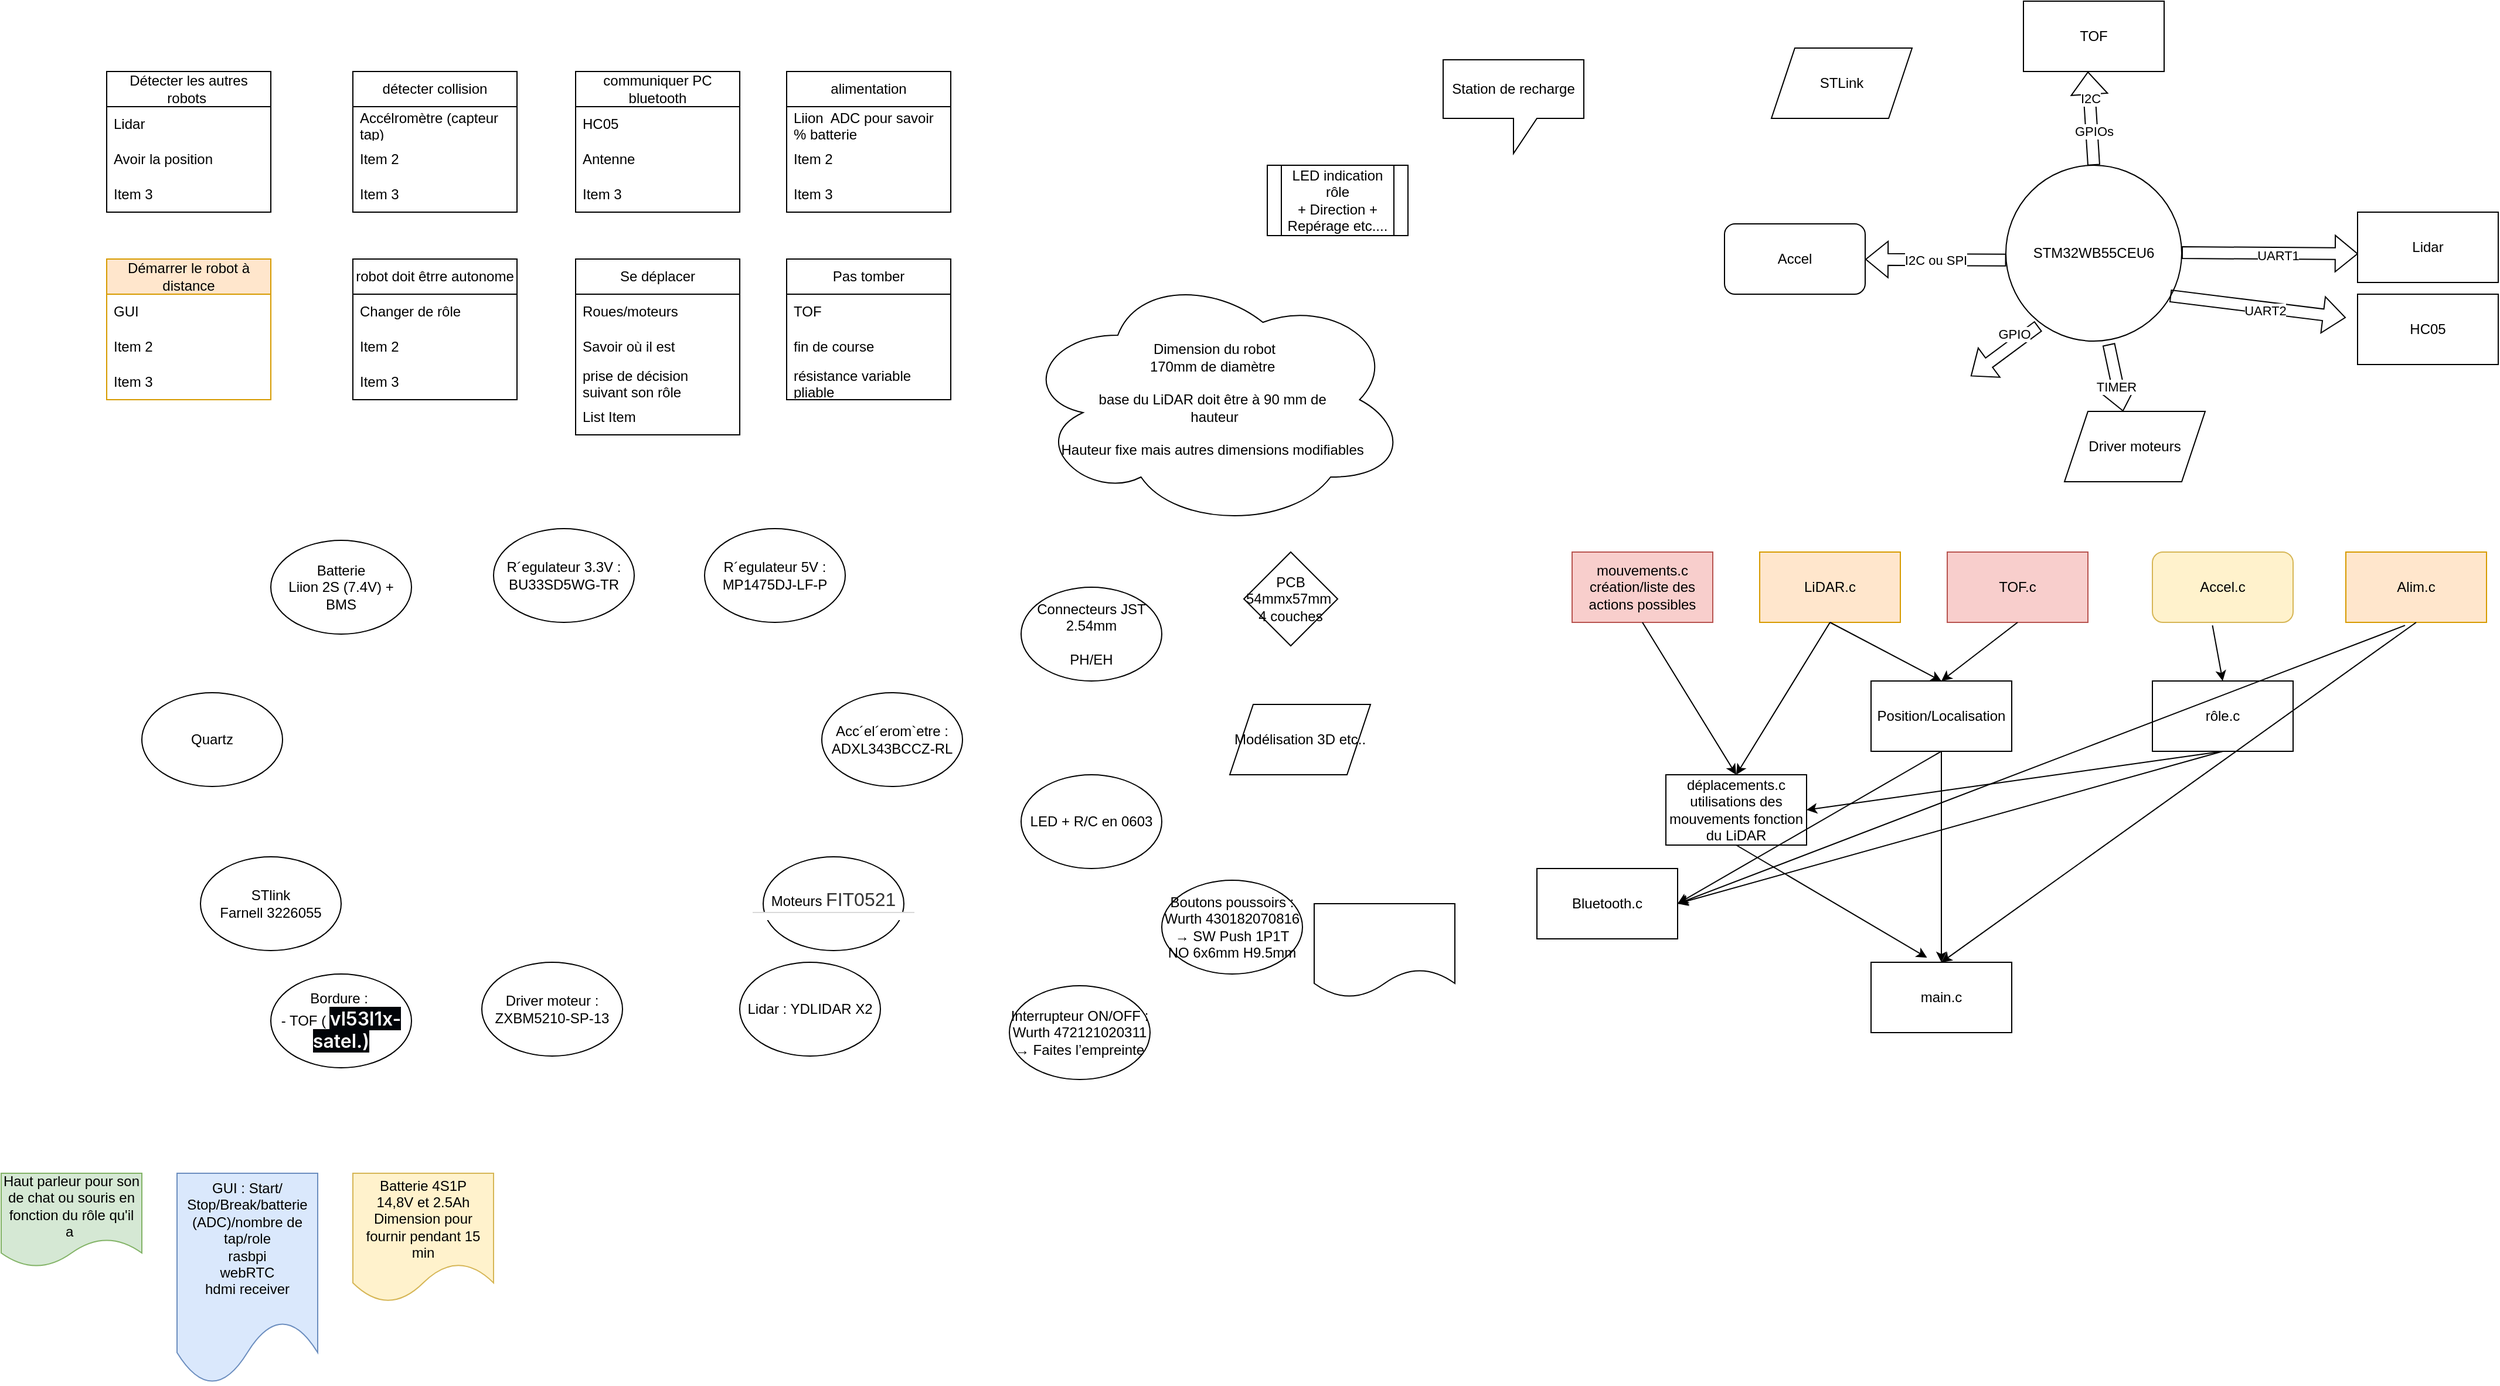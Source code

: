<mxfile version="28.2.0">
  <diagram name="Page-1" id="LDi0WqIcAl_YRY8XjQFa">
    <mxGraphModel dx="1425" dy="784" grid="1" gridSize="10" guides="1" tooltips="1" connect="1" arrows="1" fold="1" page="1" pageScale="1" pageWidth="2336" pageHeight="1654" math="0" shadow="0">
      <root>
        <mxCell id="0" />
        <mxCell id="1" parent="0" />
        <mxCell id="WaZnhln2RNC5ztD5rrvF-1" value="Détecter les autres robots&amp;nbsp;" style="swimlane;fontStyle=0;childLayout=stackLayout;horizontal=1;startSize=30;horizontalStack=0;resizeParent=1;resizeParentMax=0;resizeLast=0;collapsible=1;marginBottom=0;whiteSpace=wrap;html=1;" parent="1" vertex="1">
          <mxGeometry x="150" y="80" width="140" height="120" as="geometry" />
        </mxCell>
        <mxCell id="WaZnhln2RNC5ztD5rrvF-2" value="Lidar" style="text;strokeColor=none;fillColor=none;align=left;verticalAlign=middle;spacingLeft=4;spacingRight=4;overflow=hidden;points=[[0,0.5],[1,0.5]];portConstraint=eastwest;rotatable=0;whiteSpace=wrap;html=1;" parent="WaZnhln2RNC5ztD5rrvF-1" vertex="1">
          <mxGeometry y="30" width="140" height="30" as="geometry" />
        </mxCell>
        <mxCell id="WaZnhln2RNC5ztD5rrvF-3" value="Avoir la position" style="text;strokeColor=none;fillColor=none;align=left;verticalAlign=middle;spacingLeft=4;spacingRight=4;overflow=hidden;points=[[0,0.5],[1,0.5]];portConstraint=eastwest;rotatable=0;whiteSpace=wrap;html=1;" parent="WaZnhln2RNC5ztD5rrvF-1" vertex="1">
          <mxGeometry y="60" width="140" height="30" as="geometry" />
        </mxCell>
        <mxCell id="WaZnhln2RNC5ztD5rrvF-4" value="Item 3" style="text;strokeColor=none;fillColor=none;align=left;verticalAlign=middle;spacingLeft=4;spacingRight=4;overflow=hidden;points=[[0,0.5],[1,0.5]];portConstraint=eastwest;rotatable=0;whiteSpace=wrap;html=1;" parent="WaZnhln2RNC5ztD5rrvF-1" vertex="1">
          <mxGeometry y="90" width="140" height="30" as="geometry" />
        </mxCell>
        <mxCell id="WaZnhln2RNC5ztD5rrvF-5" value="détecter collision" style="swimlane;fontStyle=0;childLayout=stackLayout;horizontal=1;startSize=30;horizontalStack=0;resizeParent=1;resizeParentMax=0;resizeLast=0;collapsible=1;marginBottom=0;whiteSpace=wrap;html=1;" parent="1" vertex="1">
          <mxGeometry x="360" y="80" width="140" height="120" as="geometry" />
        </mxCell>
        <mxCell id="WaZnhln2RNC5ztD5rrvF-6" value="Accélromètre (capteur tap)" style="text;strokeColor=none;fillColor=none;align=left;verticalAlign=middle;spacingLeft=4;spacingRight=4;overflow=hidden;points=[[0,0.5],[1,0.5]];portConstraint=eastwest;rotatable=0;whiteSpace=wrap;html=1;" parent="WaZnhln2RNC5ztD5rrvF-5" vertex="1">
          <mxGeometry y="30" width="140" height="30" as="geometry" />
        </mxCell>
        <mxCell id="WaZnhln2RNC5ztD5rrvF-7" value="Item 2" style="text;strokeColor=none;fillColor=none;align=left;verticalAlign=middle;spacingLeft=4;spacingRight=4;overflow=hidden;points=[[0,0.5],[1,0.5]];portConstraint=eastwest;rotatable=0;whiteSpace=wrap;html=1;" parent="WaZnhln2RNC5ztD5rrvF-5" vertex="1">
          <mxGeometry y="60" width="140" height="30" as="geometry" />
        </mxCell>
        <mxCell id="WaZnhln2RNC5ztD5rrvF-8" value="Item 3" style="text;strokeColor=none;fillColor=none;align=left;verticalAlign=middle;spacingLeft=4;spacingRight=4;overflow=hidden;points=[[0,0.5],[1,0.5]];portConstraint=eastwest;rotatable=0;whiteSpace=wrap;html=1;" parent="WaZnhln2RNC5ztD5rrvF-5" vertex="1">
          <mxGeometry y="90" width="140" height="30" as="geometry" />
        </mxCell>
        <mxCell id="WaZnhln2RNC5ztD5rrvF-9" value="robot doit êtrre autonome" style="swimlane;fontStyle=0;childLayout=stackLayout;horizontal=1;startSize=30;horizontalStack=0;resizeParent=1;resizeParentMax=0;resizeLast=0;collapsible=1;marginBottom=0;whiteSpace=wrap;html=1;" parent="1" vertex="1">
          <mxGeometry x="360" y="240" width="140" height="120" as="geometry" />
        </mxCell>
        <mxCell id="WaZnhln2RNC5ztD5rrvF-10" value="Changer de rôle" style="text;strokeColor=none;fillColor=none;align=left;verticalAlign=middle;spacingLeft=4;spacingRight=4;overflow=hidden;points=[[0,0.5],[1,0.5]];portConstraint=eastwest;rotatable=0;whiteSpace=wrap;html=1;" parent="WaZnhln2RNC5ztD5rrvF-9" vertex="1">
          <mxGeometry y="30" width="140" height="30" as="geometry" />
        </mxCell>
        <mxCell id="WaZnhln2RNC5ztD5rrvF-11" value="Item 2" style="text;strokeColor=none;fillColor=none;align=left;verticalAlign=middle;spacingLeft=4;spacingRight=4;overflow=hidden;points=[[0,0.5],[1,0.5]];portConstraint=eastwest;rotatable=0;whiteSpace=wrap;html=1;" parent="WaZnhln2RNC5ztD5rrvF-9" vertex="1">
          <mxGeometry y="60" width="140" height="30" as="geometry" />
        </mxCell>
        <mxCell id="WaZnhln2RNC5ztD5rrvF-12" value="Item 3" style="text;strokeColor=none;fillColor=none;align=left;verticalAlign=middle;spacingLeft=4;spacingRight=4;overflow=hidden;points=[[0,0.5],[1,0.5]];portConstraint=eastwest;rotatable=0;whiteSpace=wrap;html=1;" parent="WaZnhln2RNC5ztD5rrvF-9" vertex="1">
          <mxGeometry y="90" width="140" height="30" as="geometry" />
        </mxCell>
        <mxCell id="WaZnhln2RNC5ztD5rrvF-13" value="Démarrer le robot à distance" style="swimlane;fontStyle=0;childLayout=stackLayout;horizontal=1;startSize=30;horizontalStack=0;resizeParent=1;resizeParentMax=0;resizeLast=0;collapsible=1;marginBottom=0;whiteSpace=wrap;html=1;fillColor=#ffe6cc;strokeColor=#d79b00;" parent="1" vertex="1">
          <mxGeometry x="150" y="240" width="140" height="120" as="geometry" />
        </mxCell>
        <mxCell id="WaZnhln2RNC5ztD5rrvF-14" value="GUI" style="text;strokeColor=none;fillColor=none;align=left;verticalAlign=middle;spacingLeft=4;spacingRight=4;overflow=hidden;points=[[0,0.5],[1,0.5]];portConstraint=eastwest;rotatable=0;whiteSpace=wrap;html=1;" parent="WaZnhln2RNC5ztD5rrvF-13" vertex="1">
          <mxGeometry y="30" width="140" height="30" as="geometry" />
        </mxCell>
        <mxCell id="WaZnhln2RNC5ztD5rrvF-15" value="Item 2" style="text;strokeColor=none;fillColor=none;align=left;verticalAlign=middle;spacingLeft=4;spacingRight=4;overflow=hidden;points=[[0,0.5],[1,0.5]];portConstraint=eastwest;rotatable=0;whiteSpace=wrap;html=1;" parent="WaZnhln2RNC5ztD5rrvF-13" vertex="1">
          <mxGeometry y="60" width="140" height="30" as="geometry" />
        </mxCell>
        <mxCell id="WaZnhln2RNC5ztD5rrvF-16" value="Item 3" style="text;strokeColor=none;fillColor=none;align=left;verticalAlign=middle;spacingLeft=4;spacingRight=4;overflow=hidden;points=[[0,0.5],[1,0.5]];portConstraint=eastwest;rotatable=0;whiteSpace=wrap;html=1;" parent="WaZnhln2RNC5ztD5rrvF-13" vertex="1">
          <mxGeometry y="90" width="140" height="30" as="geometry" />
        </mxCell>
        <mxCell id="WaZnhln2RNC5ztD5rrvF-17" value="alimentation" style="swimlane;fontStyle=0;childLayout=stackLayout;horizontal=1;startSize=30;horizontalStack=0;resizeParent=1;resizeParentMax=0;resizeLast=0;collapsible=1;marginBottom=0;whiteSpace=wrap;html=1;" parent="1" vertex="1">
          <mxGeometry x="730" y="80" width="140" height="120" as="geometry" />
        </mxCell>
        <mxCell id="WaZnhln2RNC5ztD5rrvF-18" value="Liion&amp;nbsp; ADC pour savoir % batterie" style="text;strokeColor=none;fillColor=none;align=left;verticalAlign=middle;spacingLeft=4;spacingRight=4;overflow=hidden;points=[[0,0.5],[1,0.5]];portConstraint=eastwest;rotatable=0;whiteSpace=wrap;html=1;" parent="WaZnhln2RNC5ztD5rrvF-17" vertex="1">
          <mxGeometry y="30" width="140" height="30" as="geometry" />
        </mxCell>
        <mxCell id="WaZnhln2RNC5ztD5rrvF-19" value="Item 2" style="text;strokeColor=none;fillColor=none;align=left;verticalAlign=middle;spacingLeft=4;spacingRight=4;overflow=hidden;points=[[0,0.5],[1,0.5]];portConstraint=eastwest;rotatable=0;whiteSpace=wrap;html=1;" parent="WaZnhln2RNC5ztD5rrvF-17" vertex="1">
          <mxGeometry y="60" width="140" height="30" as="geometry" />
        </mxCell>
        <mxCell id="WaZnhln2RNC5ztD5rrvF-20" value="Item 3" style="text;strokeColor=none;fillColor=none;align=left;verticalAlign=middle;spacingLeft=4;spacingRight=4;overflow=hidden;points=[[0,0.5],[1,0.5]];portConstraint=eastwest;rotatable=0;whiteSpace=wrap;html=1;" parent="WaZnhln2RNC5ztD5rrvF-17" vertex="1">
          <mxGeometry y="90" width="140" height="30" as="geometry" />
        </mxCell>
        <mxCell id="WaZnhln2RNC5ztD5rrvF-21" value="communiquer PC bluetooth" style="swimlane;fontStyle=0;childLayout=stackLayout;horizontal=1;startSize=30;horizontalStack=0;resizeParent=1;resizeParentMax=0;resizeLast=0;collapsible=1;marginBottom=0;whiteSpace=wrap;html=1;" parent="1" vertex="1">
          <mxGeometry x="550" y="80" width="140" height="120" as="geometry" />
        </mxCell>
        <mxCell id="WaZnhln2RNC5ztD5rrvF-22" value="HC05" style="text;strokeColor=none;fillColor=none;align=left;verticalAlign=middle;spacingLeft=4;spacingRight=4;overflow=hidden;points=[[0,0.5],[1,0.5]];portConstraint=eastwest;rotatable=0;whiteSpace=wrap;html=1;" parent="WaZnhln2RNC5ztD5rrvF-21" vertex="1">
          <mxGeometry y="30" width="140" height="30" as="geometry" />
        </mxCell>
        <mxCell id="WaZnhln2RNC5ztD5rrvF-23" value="Antenne" style="text;strokeColor=none;fillColor=none;align=left;verticalAlign=middle;spacingLeft=4;spacingRight=4;overflow=hidden;points=[[0,0.5],[1,0.5]];portConstraint=eastwest;rotatable=0;whiteSpace=wrap;html=1;" parent="WaZnhln2RNC5ztD5rrvF-21" vertex="1">
          <mxGeometry y="60" width="140" height="30" as="geometry" />
        </mxCell>
        <mxCell id="WaZnhln2RNC5ztD5rrvF-24" value="Item 3" style="text;strokeColor=none;fillColor=none;align=left;verticalAlign=middle;spacingLeft=4;spacingRight=4;overflow=hidden;points=[[0,0.5],[1,0.5]];portConstraint=eastwest;rotatable=0;whiteSpace=wrap;html=1;" parent="WaZnhln2RNC5ztD5rrvF-21" vertex="1">
          <mxGeometry y="90" width="140" height="30" as="geometry" />
        </mxCell>
        <mxCell id="WaZnhln2RNC5ztD5rrvF-25" value="Se déplacer" style="swimlane;fontStyle=0;childLayout=stackLayout;horizontal=1;startSize=30;horizontalStack=0;resizeParent=1;resizeParentMax=0;resizeLast=0;collapsible=1;marginBottom=0;whiteSpace=wrap;html=1;" parent="1" vertex="1">
          <mxGeometry x="550" y="240" width="140" height="150" as="geometry" />
        </mxCell>
        <mxCell id="WaZnhln2RNC5ztD5rrvF-26" value="Roues/moteurs" style="text;strokeColor=none;fillColor=none;align=left;verticalAlign=middle;spacingLeft=4;spacingRight=4;overflow=hidden;points=[[0,0.5],[1,0.5]];portConstraint=eastwest;rotatable=0;whiteSpace=wrap;html=1;" parent="WaZnhln2RNC5ztD5rrvF-25" vertex="1">
          <mxGeometry y="30" width="140" height="30" as="geometry" />
        </mxCell>
        <mxCell id="WaZnhln2RNC5ztD5rrvF-27" value="Savoir où il est&amp;nbsp;" style="text;strokeColor=none;fillColor=none;align=left;verticalAlign=middle;spacingLeft=4;spacingRight=4;overflow=hidden;points=[[0,0.5],[1,0.5]];portConstraint=eastwest;rotatable=0;whiteSpace=wrap;html=1;" parent="WaZnhln2RNC5ztD5rrvF-25" vertex="1">
          <mxGeometry y="60" width="140" height="30" as="geometry" />
        </mxCell>
        <mxCell id="WaZnhln2RNC5ztD5rrvF-28" value="prise de décision suivant son rôle" style="text;strokeColor=none;fillColor=none;align=left;verticalAlign=middle;spacingLeft=4;spacingRight=4;overflow=hidden;points=[[0,0.5],[1,0.5]];portConstraint=eastwest;rotatable=0;whiteSpace=wrap;html=1;" parent="WaZnhln2RNC5ztD5rrvF-25" vertex="1">
          <mxGeometry y="90" width="140" height="30" as="geometry" />
        </mxCell>
        <mxCell id="WaZnhln2RNC5ztD5rrvF-33" value="List Item" style="text;strokeColor=none;fillColor=none;align=left;verticalAlign=middle;spacingLeft=4;spacingRight=4;overflow=hidden;points=[[0,0.5],[1,0.5]];portConstraint=eastwest;rotatable=0;whiteSpace=wrap;html=1;" parent="WaZnhln2RNC5ztD5rrvF-25" vertex="1">
          <mxGeometry y="120" width="140" height="30" as="geometry" />
        </mxCell>
        <mxCell id="WaZnhln2RNC5ztD5rrvF-29" value="Pas tomber" style="swimlane;fontStyle=0;childLayout=stackLayout;horizontal=1;startSize=30;horizontalStack=0;resizeParent=1;resizeParentMax=0;resizeLast=0;collapsible=1;marginBottom=0;whiteSpace=wrap;html=1;" parent="1" vertex="1">
          <mxGeometry x="730" y="240" width="140" height="120" as="geometry" />
        </mxCell>
        <mxCell id="WaZnhln2RNC5ztD5rrvF-30" value="TOF" style="text;strokeColor=none;fillColor=none;align=left;verticalAlign=middle;spacingLeft=4;spacingRight=4;overflow=hidden;points=[[0,0.5],[1,0.5]];portConstraint=eastwest;rotatable=0;whiteSpace=wrap;html=1;" parent="WaZnhln2RNC5ztD5rrvF-29" vertex="1">
          <mxGeometry y="30" width="140" height="30" as="geometry" />
        </mxCell>
        <mxCell id="WaZnhln2RNC5ztD5rrvF-31" value="fin de course" style="text;strokeColor=none;fillColor=none;align=left;verticalAlign=middle;spacingLeft=4;spacingRight=4;overflow=hidden;points=[[0,0.5],[1,0.5]];portConstraint=eastwest;rotatable=0;whiteSpace=wrap;html=1;" parent="WaZnhln2RNC5ztD5rrvF-29" vertex="1">
          <mxGeometry y="60" width="140" height="30" as="geometry" />
        </mxCell>
        <mxCell id="WaZnhln2RNC5ztD5rrvF-32" value="résistance variable pliable" style="text;strokeColor=none;fillColor=none;align=left;verticalAlign=middle;spacingLeft=4;spacingRight=4;overflow=hidden;points=[[0,0.5],[1,0.5]];portConstraint=eastwest;rotatable=0;whiteSpace=wrap;html=1;" parent="WaZnhln2RNC5ztD5rrvF-29" vertex="1">
          <mxGeometry y="90" width="140" height="30" as="geometry" />
        </mxCell>
        <mxCell id="WaZnhln2RNC5ztD5rrvF-34" value="STM32WB55CEU6" style="ellipse;whiteSpace=wrap;html=1;aspect=fixed;" parent="1" vertex="1">
          <mxGeometry x="1770" y="160" width="150" height="150" as="geometry" />
        </mxCell>
        <mxCell id="WaZnhln2RNC5ztD5rrvF-35" value="Quartz" style="ellipse;whiteSpace=wrap;html=1;" parent="1" vertex="1">
          <mxGeometry x="180" y="610" width="120" height="80" as="geometry" />
        </mxCell>
        <mxCell id="WaZnhln2RNC5ztD5rrvF-36" value="STlink&lt;br&gt;Farnell 3226055" style="ellipse;whiteSpace=wrap;html=1;" parent="1" vertex="1">
          <mxGeometry x="230" y="750" width="120" height="80" as="geometry" />
        </mxCell>
        <mxCell id="WaZnhln2RNC5ztD5rrvF-37" value="Driver moteur : ZXBM5210-SP-13" style="ellipse;whiteSpace=wrap;html=1;" parent="1" vertex="1">
          <mxGeometry x="470" y="840" width="120" height="80" as="geometry" />
        </mxCell>
        <mxCell id="WaZnhln2RNC5ztD5rrvF-38" value="Moteurs&amp;nbsp;&lt;span style=&quot;background-color: rgb(255, 255, 255); color: rgb(51, 51, 51); font-family: Arial, Helvetica, sans-serif; font-size: 16px; text-align: left;&quot;&gt;FIT0521&lt;/span&gt;&lt;h2 style=&quot;box-sizing: border-box; margin: 0px -16px; font-weight: 500; line-height: 1.5rem; font-size: 1rem; display: flex; flex-wrap: wrap; border-top: 1px solid rgb(217, 217, 217); padding-top: 3px; padding-bottom: 3px; color: rgb(51, 51, 51); font-family: Arial, Helvetica, sans-serif; text-align: left; background-color: rgb(255, 255, 255);&quot; class=&quot;row bs-border-top h2-to-div&quot;&gt;&lt;/h2&gt;" style="ellipse;whiteSpace=wrap;html=1;" parent="1" vertex="1">
          <mxGeometry x="710" y="750" width="120" height="80" as="geometry" />
        </mxCell>
        <mxCell id="WaZnhln2RNC5ztD5rrvF-39" value="Acc´el´erom`etre : ADXL343BCCZ-RL" style="ellipse;whiteSpace=wrap;html=1;" parent="1" vertex="1">
          <mxGeometry x="760" y="610" width="120" height="80" as="geometry" />
        </mxCell>
        <mxCell id="WaZnhln2RNC5ztD5rrvF-40" value="R´egulateur 5V : MP1475DJ-LF-P" style="ellipse;whiteSpace=wrap;html=1;" parent="1" vertex="1">
          <mxGeometry x="660" y="470" width="120" height="80" as="geometry" />
        </mxCell>
        <mxCell id="WaZnhln2RNC5ztD5rrvF-41" value="R´egulateur 3.3V : BU33SD5WG-TR" style="ellipse;whiteSpace=wrap;html=1;" parent="1" vertex="1">
          <mxGeometry x="480" y="470" width="120" height="80" as="geometry" />
        </mxCell>
        <mxCell id="WaZnhln2RNC5ztD5rrvF-42" value="Batterie&lt;div&gt;Liion 2S (7.4V) + BMS&lt;/div&gt;" style="ellipse;whiteSpace=wrap;html=1;" parent="1" vertex="1">
          <mxGeometry x="290" y="480" width="120" height="80" as="geometry" />
        </mxCell>
        <mxCell id="WaZnhln2RNC5ztD5rrvF-43" value="Bordure :&amp;nbsp;&lt;div&gt;- TOF (&amp;nbsp;&lt;span style=&quot;background-color: rgb(1, 4, 9); color: rgb(255, 255, 255); font-family: -apple-system, &amp;quot;system-ui&amp;quot;, &amp;quot;Segoe UI&amp;quot;, &amp;quot;Noto Sans&amp;quot;, Helvetica, Arial, sans-serif, &amp;quot;Apple Color Emoji&amp;quot;, &amp;quot;Segoe UI Emoji&amp;quot;; font-size: 16px; font-weight: 600; text-align: start;&quot;&gt;vl53l1x-satel.)&lt;/span&gt;&lt;/div&gt;" style="ellipse;whiteSpace=wrap;html=1;" parent="1" vertex="1">
          <mxGeometry x="290" y="850" width="120" height="80" as="geometry" />
        </mxCell>
        <mxCell id="WaZnhln2RNC5ztD5rrvF-44" value="Lidar : YDLIDAR X2" style="ellipse;whiteSpace=wrap;html=1;" parent="1" vertex="1">
          <mxGeometry x="690" y="840" width="120" height="80" as="geometry" />
        </mxCell>
        <mxCell id="WaZnhln2RNC5ztD5rrvF-45" value="Connecteurs JST 2.54mm&lt;div&gt;&lt;br&gt;&lt;/div&gt;&lt;div&gt;PH/EH&lt;/div&gt;" style="ellipse;whiteSpace=wrap;html=1;" parent="1" vertex="1">
          <mxGeometry x="930" y="520" width="120" height="80" as="geometry" />
        </mxCell>
        <mxCell id="WaZnhln2RNC5ztD5rrvF-46" value="LED + R/C en 0603" style="ellipse;whiteSpace=wrap;html=1;" parent="1" vertex="1">
          <mxGeometry x="930" y="680" width="120" height="80" as="geometry" />
        </mxCell>
        <mxCell id="WaZnhln2RNC5ztD5rrvF-47" value="Boutons poussoirs : Wurth 430182070816 → SW Push 1P1T NO 6x6mm H9.5mm" style="ellipse;whiteSpace=wrap;html=1;" parent="1" vertex="1">
          <mxGeometry x="1050" y="770" width="120" height="80" as="geometry" />
        </mxCell>
        <mxCell id="WaZnhln2RNC5ztD5rrvF-48" value="Interrupteur ON/OFF : Wurth 472121020311 → Faites l’empreinte" style="ellipse;whiteSpace=wrap;html=1;" parent="1" vertex="1">
          <mxGeometry x="920" y="860" width="120" height="80" as="geometry" />
        </mxCell>
        <mxCell id="WaZnhln2RNC5ztD5rrvF-49" value="PCB 54mmx57mm&amp;nbsp;&lt;div&gt;4 couches&lt;/div&gt;" style="rhombus;whiteSpace=wrap;html=1;" parent="1" vertex="1">
          <mxGeometry x="1120" y="490" width="80" height="80" as="geometry" />
        </mxCell>
        <mxCell id="WaZnhln2RNC5ztD5rrvF-50" value="Modélisation 3D etc.." style="shape=parallelogram;perimeter=parallelogramPerimeter;whiteSpace=wrap;html=1;fixedSize=1;" parent="1" vertex="1">
          <mxGeometry x="1108" y="620" width="120" height="60" as="geometry" />
        </mxCell>
        <mxCell id="WaZnhln2RNC5ztD5rrvF-51" value="" style="shape=flexArrow;endArrow=classic;html=1;rounded=0;exitX=0.997;exitY=0.527;exitDx=0;exitDy=0;exitPerimeter=0;" parent="1" edge="1">
          <mxGeometry width="50" height="50" relative="1" as="geometry">
            <mxPoint x="1920.0" y="234.53" as="sourcePoint" />
            <mxPoint x="2070.45" y="235.48" as="targetPoint" />
          </mxGeometry>
        </mxCell>
        <mxCell id="WaZnhln2RNC5ztD5rrvF-52" value="UART1" style="edgeLabel;html=1;align=center;verticalAlign=middle;resizable=0;points=[];" parent="WaZnhln2RNC5ztD5rrvF-51" connectable="0" vertex="1">
          <mxGeometry x="0.083" y="-2" relative="1" as="geometry">
            <mxPoint as="offset" />
          </mxGeometry>
        </mxCell>
        <mxCell id="WaZnhln2RNC5ztD5rrvF-53" value="" style="shape=flexArrow;endArrow=classic;html=1;rounded=0;exitX=0.934;exitY=0.743;exitDx=0;exitDy=0;exitPerimeter=0;" parent="1" source="WaZnhln2RNC5ztD5rrvF-34" edge="1">
          <mxGeometry width="50" height="50" relative="1" as="geometry">
            <mxPoint x="1910" y="270" as="sourcePoint" />
            <mxPoint x="2060" y="290" as="targetPoint" />
          </mxGeometry>
        </mxCell>
        <mxCell id="WaZnhln2RNC5ztD5rrvF-54" value="UART2" style="edgeLabel;html=1;align=center;verticalAlign=middle;resizable=0;points=[];" parent="WaZnhln2RNC5ztD5rrvF-53" connectable="0" vertex="1">
          <mxGeometry x="0.083" y="-2" relative="1" as="geometry">
            <mxPoint as="offset" />
          </mxGeometry>
        </mxCell>
        <mxCell id="WaZnhln2RNC5ztD5rrvF-55" value="HC05" style="rounded=0;whiteSpace=wrap;html=1;" parent="1" vertex="1">
          <mxGeometry x="2070" y="270" width="120" height="60" as="geometry" />
        </mxCell>
        <mxCell id="WaZnhln2RNC5ztD5rrvF-58" value="Lidar" style="rounded=0;whiteSpace=wrap;html=1;" parent="1" vertex="1">
          <mxGeometry x="2070" y="200" width="120" height="60" as="geometry" />
        </mxCell>
        <mxCell id="WaZnhln2RNC5ztD5rrvF-59" value="" style="shape=flexArrow;endArrow=classic;html=1;rounded=0;exitX=0.5;exitY=0;exitDx=0;exitDy=0;" parent="1" source="WaZnhln2RNC5ztD5rrvF-34" edge="1">
          <mxGeometry width="50" height="50" relative="1" as="geometry">
            <mxPoint x="1840" y="130" as="sourcePoint" />
            <mxPoint x="1840" y="80" as="targetPoint" />
          </mxGeometry>
        </mxCell>
        <mxCell id="WaZnhln2RNC5ztD5rrvF-60" value="I2C" style="edgeLabel;html=1;align=center;verticalAlign=middle;resizable=0;points=[];" parent="WaZnhln2RNC5ztD5rrvF-59" connectable="0" vertex="1">
          <mxGeometry x="0.425" relative="1" as="geometry">
            <mxPoint as="offset" />
          </mxGeometry>
        </mxCell>
        <mxCell id="WaZnhln2RNC5ztD5rrvF-62" value="GPIOs" style="edgeLabel;html=1;align=center;verticalAlign=middle;resizable=0;points=[];" parent="WaZnhln2RNC5ztD5rrvF-59" connectable="0" vertex="1">
          <mxGeometry x="-0.275" y="-2" relative="1" as="geometry">
            <mxPoint as="offset" />
          </mxGeometry>
        </mxCell>
        <mxCell id="WaZnhln2RNC5ztD5rrvF-61" value="TOF" style="rounded=0;whiteSpace=wrap;html=1;" parent="1" vertex="1">
          <mxGeometry x="1785" y="20" width="120" height="60" as="geometry" />
        </mxCell>
        <mxCell id="qolZJrDdP7XwqI48eDu8-1" value="I2C ou SPI" style="shape=flexArrow;endArrow=classic;html=1;rounded=0;exitX=0.002;exitY=0.539;exitDx=0;exitDy=0;exitPerimeter=0;" parent="1" source="WaZnhln2RNC5ztD5rrvF-34" target="qolZJrDdP7XwqI48eDu8-2" edge="1">
          <mxGeometry width="50" height="50" relative="1" as="geometry">
            <mxPoint x="1550" y="260" as="sourcePoint" />
            <mxPoint x="1590" y="240" as="targetPoint" />
          </mxGeometry>
        </mxCell>
        <mxCell id="qolZJrDdP7XwqI48eDu8-2" value="Accel" style="rounded=1;whiteSpace=wrap;html=1;" parent="1" vertex="1">
          <mxGeometry x="1530" y="210" width="120" height="60" as="geometry" />
        </mxCell>
        <mxCell id="qolZJrDdP7XwqI48eDu8-3" value="LED indication rôle&lt;div&gt;+ Direction + Repérage etc....&lt;/div&gt;" style="shape=process;whiteSpace=wrap;html=1;backgroundOutline=1;" parent="1" vertex="1">
          <mxGeometry x="1140" y="160" width="120" height="60" as="geometry" />
        </mxCell>
        <mxCell id="qolZJrDdP7XwqI48eDu8-4" value="&lt;div&gt;Dimension du robot&lt;/div&gt;170mm de diamètre&amp;nbsp;&lt;div&gt;&lt;br&gt;&lt;/div&gt;&lt;div&gt;base du LiDAR doit être à 90 mm de&amp;nbsp;&lt;/div&gt;&lt;div&gt;hauteur&lt;/div&gt;&lt;div&gt;&lt;br&gt;&lt;/div&gt;&lt;div&gt;Hauteur fixe mais autres dimensions modifiables&amp;nbsp;&lt;/div&gt;" style="ellipse;shape=cloud;whiteSpace=wrap;html=1;" parent="1" vertex="1">
          <mxGeometry x="930" y="250" width="330" height="220" as="geometry" />
        </mxCell>
        <mxCell id="qolZJrDdP7XwqI48eDu8-5" value="main.c" style="rounded=0;whiteSpace=wrap;html=1;" parent="1" vertex="1">
          <mxGeometry x="1655" y="840" width="120" height="60" as="geometry" />
        </mxCell>
        <mxCell id="qolZJrDdP7XwqI48eDu8-7" value="Accel.c" style="rounded=1;whiteSpace=wrap;html=1;fillColor=#fff2cc;strokeColor=#d6b656;" parent="1" vertex="1">
          <mxGeometry x="1895" y="490" width="120" height="60" as="geometry" />
        </mxCell>
        <mxCell id="qolZJrDdP7XwqI48eDu8-8" value="rôle.c" style="rounded=0;whiteSpace=wrap;html=1;" parent="1" vertex="1">
          <mxGeometry x="1895" y="600" width="120" height="60" as="geometry" />
        </mxCell>
        <mxCell id="qolZJrDdP7XwqI48eDu8-9" value="TOF.c" style="rounded=0;whiteSpace=wrap;html=1;fillColor=#f8cecc;strokeColor=#b85450;" parent="1" vertex="1">
          <mxGeometry x="1720" y="490" width="120" height="60" as="geometry" />
        </mxCell>
        <mxCell id="qolZJrDdP7XwqI48eDu8-10" value="LiDAR.c" style="rounded=0;whiteSpace=wrap;html=1;fillColor=#ffe6cc;strokeColor=#d79b00;" parent="1" vertex="1">
          <mxGeometry x="1560" y="490" width="120" height="60" as="geometry" />
        </mxCell>
        <mxCell id="qolZJrDdP7XwqI48eDu8-11" value="Bluetooth.c" style="rounded=0;whiteSpace=wrap;html=1;" parent="1" vertex="1">
          <mxGeometry x="1370" y="760" width="120" height="60" as="geometry" />
        </mxCell>
        <mxCell id="qolZJrDdP7XwqI48eDu8-12" value="Alim.c" style="rounded=0;whiteSpace=wrap;html=1;fillColor=#ffe6cc;strokeColor=#d79b00;" parent="1" vertex="1">
          <mxGeometry x="2060" y="490" width="120" height="60" as="geometry" />
        </mxCell>
        <mxCell id="qolZJrDdP7XwqI48eDu8-13" value="mouvements.c&lt;div&gt;création/liste des actions possibles&lt;/div&gt;" style="rounded=0;whiteSpace=wrap;html=1;fillColor=#f8cecc;strokeColor=#b85450;" parent="1" vertex="1">
          <mxGeometry x="1400" y="490" width="120" height="60" as="geometry" />
        </mxCell>
        <mxCell id="qolZJrDdP7XwqI48eDu8-14" value="déplacements.c&lt;div&gt;utilisations des mouvements fonction du LiDAR&lt;/div&gt;" style="rounded=0;whiteSpace=wrap;html=1;" parent="1" vertex="1">
          <mxGeometry x="1480" y="680" width="120" height="60" as="geometry" />
        </mxCell>
        <mxCell id="qolZJrDdP7XwqI48eDu8-15" value="Position/Localisation" style="rounded=0;whiteSpace=wrap;html=1;" parent="1" vertex="1">
          <mxGeometry x="1655" y="600" width="120" height="60" as="geometry" />
        </mxCell>
        <mxCell id="qolZJrDdP7XwqI48eDu8-18" value="" style="endArrow=classic;html=1;rounded=0;exitX=0.5;exitY=1;exitDx=0;exitDy=0;entryX=0.5;entryY=0;entryDx=0;entryDy=0;" parent="1" source="qolZJrDdP7XwqI48eDu8-13" target="qolZJrDdP7XwqI48eDu8-14" edge="1">
          <mxGeometry width="50" height="50" relative="1" as="geometry">
            <mxPoint x="1670" y="630" as="sourcePoint" />
            <mxPoint x="1720" y="580" as="targetPoint" />
          </mxGeometry>
        </mxCell>
        <mxCell id="qolZJrDdP7XwqI48eDu8-19" value="" style="endArrow=classic;html=1;rounded=0;exitX=0.5;exitY=1;exitDx=0;exitDy=0;entryX=0.5;entryY=0;entryDx=0;entryDy=0;" parent="1" source="qolZJrDdP7XwqI48eDu8-10" target="qolZJrDdP7XwqI48eDu8-14" edge="1">
          <mxGeometry width="50" height="50" relative="1" as="geometry">
            <mxPoint x="1610" y="570" as="sourcePoint" />
            <mxPoint x="1690" y="700" as="targetPoint" />
          </mxGeometry>
        </mxCell>
        <mxCell id="qolZJrDdP7XwqI48eDu8-20" value="" style="endArrow=classic;html=1;rounded=0;exitX=0.5;exitY=1;exitDx=0;exitDy=0;entryX=1;entryY=0.5;entryDx=0;entryDy=0;" parent="1" source="qolZJrDdP7XwqI48eDu8-8" target="qolZJrDdP7XwqI48eDu8-14" edge="1">
          <mxGeometry width="50" height="50" relative="1" as="geometry">
            <mxPoint x="1700" y="740" as="sourcePoint" />
            <mxPoint x="1780" y="870" as="targetPoint" />
          </mxGeometry>
        </mxCell>
        <mxCell id="qolZJrDdP7XwqI48eDu8-21" value="" style="endArrow=classic;html=1;rounded=0;exitX=0.5;exitY=1;exitDx=0;exitDy=0;entryX=0.5;entryY=0;entryDx=0;entryDy=0;" parent="1" source="qolZJrDdP7XwqI48eDu8-9" target="qolZJrDdP7XwqI48eDu8-15" edge="1">
          <mxGeometry width="50" height="50" relative="1" as="geometry">
            <mxPoint x="1670" y="630" as="sourcePoint" />
            <mxPoint x="1720" y="580" as="targetPoint" />
          </mxGeometry>
        </mxCell>
        <mxCell id="qolZJrDdP7XwqI48eDu8-22" value="" style="endArrow=classic;html=1;rounded=0;exitX=0.5;exitY=1;exitDx=0;exitDy=0;entryX=0.5;entryY=0;entryDx=0;entryDy=0;" parent="1" source="qolZJrDdP7XwqI48eDu8-10" target="qolZJrDdP7XwqI48eDu8-15" edge="1">
          <mxGeometry width="50" height="50" relative="1" as="geometry">
            <mxPoint x="1790" y="750" as="sourcePoint" />
            <mxPoint x="1870" y="880" as="targetPoint" />
          </mxGeometry>
        </mxCell>
        <mxCell id="qolZJrDdP7XwqI48eDu8-23" value="" style="endArrow=classic;html=1;rounded=0;exitX=0.427;exitY=1.043;exitDx=0;exitDy=0;entryX=0.5;entryY=0;entryDx=0;entryDy=0;exitPerimeter=0;" parent="1" source="qolZJrDdP7XwqI48eDu8-7" target="qolZJrDdP7XwqI48eDu8-8" edge="1">
          <mxGeometry width="50" height="50" relative="1" as="geometry">
            <mxPoint x="1850" y="780" as="sourcePoint" />
            <mxPoint x="1930" y="910" as="targetPoint" />
          </mxGeometry>
        </mxCell>
        <mxCell id="qolZJrDdP7XwqI48eDu8-24" value="" style="endArrow=classic;html=1;rounded=0;exitX=0.421;exitY=1.043;exitDx=0;exitDy=0;entryX=1;entryY=0.5;entryDx=0;entryDy=0;exitPerimeter=0;" parent="1" source="qolZJrDdP7XwqI48eDu8-12" target="qolZJrDdP7XwqI48eDu8-11" edge="1">
          <mxGeometry width="50" height="50" relative="1" as="geometry">
            <mxPoint x="1920" y="830" as="sourcePoint" />
            <mxPoint x="2000" y="960" as="targetPoint" />
          </mxGeometry>
        </mxCell>
        <mxCell id="qolZJrDdP7XwqI48eDu8-25" value="" style="endArrow=classic;html=1;rounded=0;entryX=0.5;entryY=0;entryDx=0;entryDy=0;exitX=0.5;exitY=1;exitDx=0;exitDy=0;" parent="1" source="qolZJrDdP7XwqI48eDu8-12" target="qolZJrDdP7XwqI48eDu8-5" edge="1">
          <mxGeometry width="50" height="50" relative="1" as="geometry">
            <mxPoint x="1800" y="850" as="sourcePoint" />
            <mxPoint x="1850" y="800" as="targetPoint" />
          </mxGeometry>
        </mxCell>
        <mxCell id="qolZJrDdP7XwqI48eDu8-26" value="" style="endArrow=classic;html=1;rounded=0;exitX=0.5;exitY=1;exitDx=0;exitDy=0;entryX=1;entryY=0.5;entryDx=0;entryDy=0;" parent="1" source="qolZJrDdP7XwqI48eDu8-8" target="qolZJrDdP7XwqI48eDu8-11" edge="1">
          <mxGeometry width="50" height="50" relative="1" as="geometry">
            <mxPoint x="1670" y="630" as="sourcePoint" />
            <mxPoint x="1720" y="580" as="targetPoint" />
          </mxGeometry>
        </mxCell>
        <mxCell id="qolZJrDdP7XwqI48eDu8-27" value="" style="endArrow=classic;html=1;rounded=0;exitX=0.5;exitY=1;exitDx=0;exitDy=0;entryX=0.398;entryY=-0.066;entryDx=0;entryDy=0;entryPerimeter=0;" parent="1" source="qolZJrDdP7XwqI48eDu8-14" target="qolZJrDdP7XwqI48eDu8-5" edge="1">
          <mxGeometry width="50" height="50" relative="1" as="geometry">
            <mxPoint x="1670" y="630" as="sourcePoint" />
            <mxPoint x="1720" y="580" as="targetPoint" />
          </mxGeometry>
        </mxCell>
        <mxCell id="qolZJrDdP7XwqI48eDu8-29" value="" style="endArrow=classic;html=1;rounded=0;exitX=0.5;exitY=1;exitDx=0;exitDy=0;" parent="1" source="qolZJrDdP7XwqI48eDu8-15" edge="1">
          <mxGeometry width="50" height="50" relative="1" as="geometry">
            <mxPoint x="1670" y="630" as="sourcePoint" />
            <mxPoint x="1490" y="790" as="targetPoint" />
          </mxGeometry>
        </mxCell>
        <mxCell id="qolZJrDdP7XwqI48eDu8-30" value="" style="endArrow=classic;html=1;rounded=0;exitX=0.5;exitY=1;exitDx=0;exitDy=0;entryX=0.5;entryY=0;entryDx=0;entryDy=0;" parent="1" source="qolZJrDdP7XwqI48eDu8-15" target="qolZJrDdP7XwqI48eDu8-5" edge="1">
          <mxGeometry width="50" height="50" relative="1" as="geometry">
            <mxPoint x="1670" y="630" as="sourcePoint" />
            <mxPoint x="1720" y="580" as="targetPoint" />
          </mxGeometry>
        </mxCell>
        <mxCell id="qolZJrDdP7XwqI48eDu8-31" value="" style="shape=flexArrow;endArrow=classic;html=1;rounded=0;exitX=0.185;exitY=0.915;exitDx=0;exitDy=0;exitPerimeter=0;" parent="1" source="WaZnhln2RNC5ztD5rrvF-34" edge="1">
          <mxGeometry width="50" height="50" relative="1" as="geometry">
            <mxPoint x="1700" y="320" as="sourcePoint" />
            <mxPoint x="1740" y="340" as="targetPoint" />
          </mxGeometry>
        </mxCell>
        <mxCell id="qolZJrDdP7XwqI48eDu8-32" value="GPIO" style="edgeLabel;html=1;align=center;verticalAlign=middle;resizable=0;points=[];" parent="qolZJrDdP7XwqI48eDu8-31" connectable="0" vertex="1">
          <mxGeometry x="-0.426" y="-7" relative="1" as="geometry">
            <mxPoint as="offset" />
          </mxGeometry>
        </mxCell>
        <mxCell id="qolZJrDdP7XwqI48eDu8-33" value="" style="shape=flexArrow;endArrow=classic;html=1;rounded=0;exitX=0.585;exitY=1.018;exitDx=0;exitDy=0;exitPerimeter=0;" parent="1" source="WaZnhln2RNC5ztD5rrvF-34" edge="1">
          <mxGeometry width="50" height="50" relative="1" as="geometry">
            <mxPoint x="1700" y="320" as="sourcePoint" />
            <mxPoint x="1870" y="370" as="targetPoint" />
          </mxGeometry>
        </mxCell>
        <mxCell id="qolZJrDdP7XwqI48eDu8-34" value="TIMER" style="edgeLabel;html=1;align=center;verticalAlign=middle;resizable=0;points=[];" parent="qolZJrDdP7XwqI48eDu8-33" connectable="0" vertex="1">
          <mxGeometry x="0.223" y="-2" relative="1" as="geometry">
            <mxPoint as="offset" />
          </mxGeometry>
        </mxCell>
        <mxCell id="qolZJrDdP7XwqI48eDu8-35" value="Driver moteurs" style="shape=parallelogram;perimeter=parallelogramPerimeter;whiteSpace=wrap;html=1;fixedSize=1;" parent="1" vertex="1">
          <mxGeometry x="1820" y="370" width="120" height="60" as="geometry" />
        </mxCell>
        <mxCell id="qolZJrDdP7XwqI48eDu8-36" value="STLink" style="shape=parallelogram;perimeter=parallelogramPerimeter;whiteSpace=wrap;html=1;fixedSize=1;" parent="1" vertex="1">
          <mxGeometry x="1570" y="60" width="120" height="60" as="geometry" />
        </mxCell>
        <mxCell id="qolZJrDdP7XwqI48eDu8-37" value="Station de recharge" style="shape=callout;whiteSpace=wrap;html=1;perimeter=calloutPerimeter;" parent="1" vertex="1">
          <mxGeometry x="1290" y="70" width="120" height="80" as="geometry" />
        </mxCell>
        <mxCell id="G86mZenhXXs2Xe2-7eSb-1" value="Haut parleur pour son de chat ou souris en fonction du rôle qu&#39;il a&amp;nbsp;" style="shape=document;whiteSpace=wrap;html=1;boundedLbl=1;fillColor=#d5e8d4;strokeColor=#82b366;" parent="1" vertex="1">
          <mxGeometry x="60" y="1020" width="120" height="80" as="geometry" />
        </mxCell>
        <mxCell id="G86mZenhXXs2Xe2-7eSb-2" value="GUI : Start/ Stop/Break/batterie (ADC)/nombre de tap/role&lt;div&gt;&lt;div&gt;&lt;div&gt;rasbpi&lt;/div&gt;&lt;div&gt;webRTC&lt;/div&gt;&lt;div&gt;hdmi receiver&lt;/div&gt;&lt;div&gt;&lt;br&gt;&lt;/div&gt;&lt;/div&gt;&lt;/div&gt;" style="shape=document;whiteSpace=wrap;html=1;boundedLbl=1;fillColor=#dae8fc;strokeColor=#6c8ebf;" parent="1" vertex="1">
          <mxGeometry x="210" y="1020" width="120" height="180" as="geometry" />
        </mxCell>
        <mxCell id="2FOWDkPr42SAJSFD8sDZ-1" value="" style="shape=document;whiteSpace=wrap;html=1;boundedLbl=1;" vertex="1" parent="1">
          <mxGeometry x="1180" y="790" width="120" height="80" as="geometry" />
        </mxCell>
        <mxCell id="2FOWDkPr42SAJSFD8sDZ-2" value="Batterie 4S1P&lt;div&gt;14,8V et 2.5Ah&lt;/div&gt;&lt;div&gt;Dimension pour fournir pendant 15 min&lt;/div&gt;" style="shape=document;whiteSpace=wrap;html=1;boundedLbl=1;fillColor=#fff2cc;strokeColor=#d6b656;" vertex="1" parent="1">
          <mxGeometry x="360" y="1020" width="120" height="110" as="geometry" />
        </mxCell>
      </root>
    </mxGraphModel>
  </diagram>
</mxfile>
